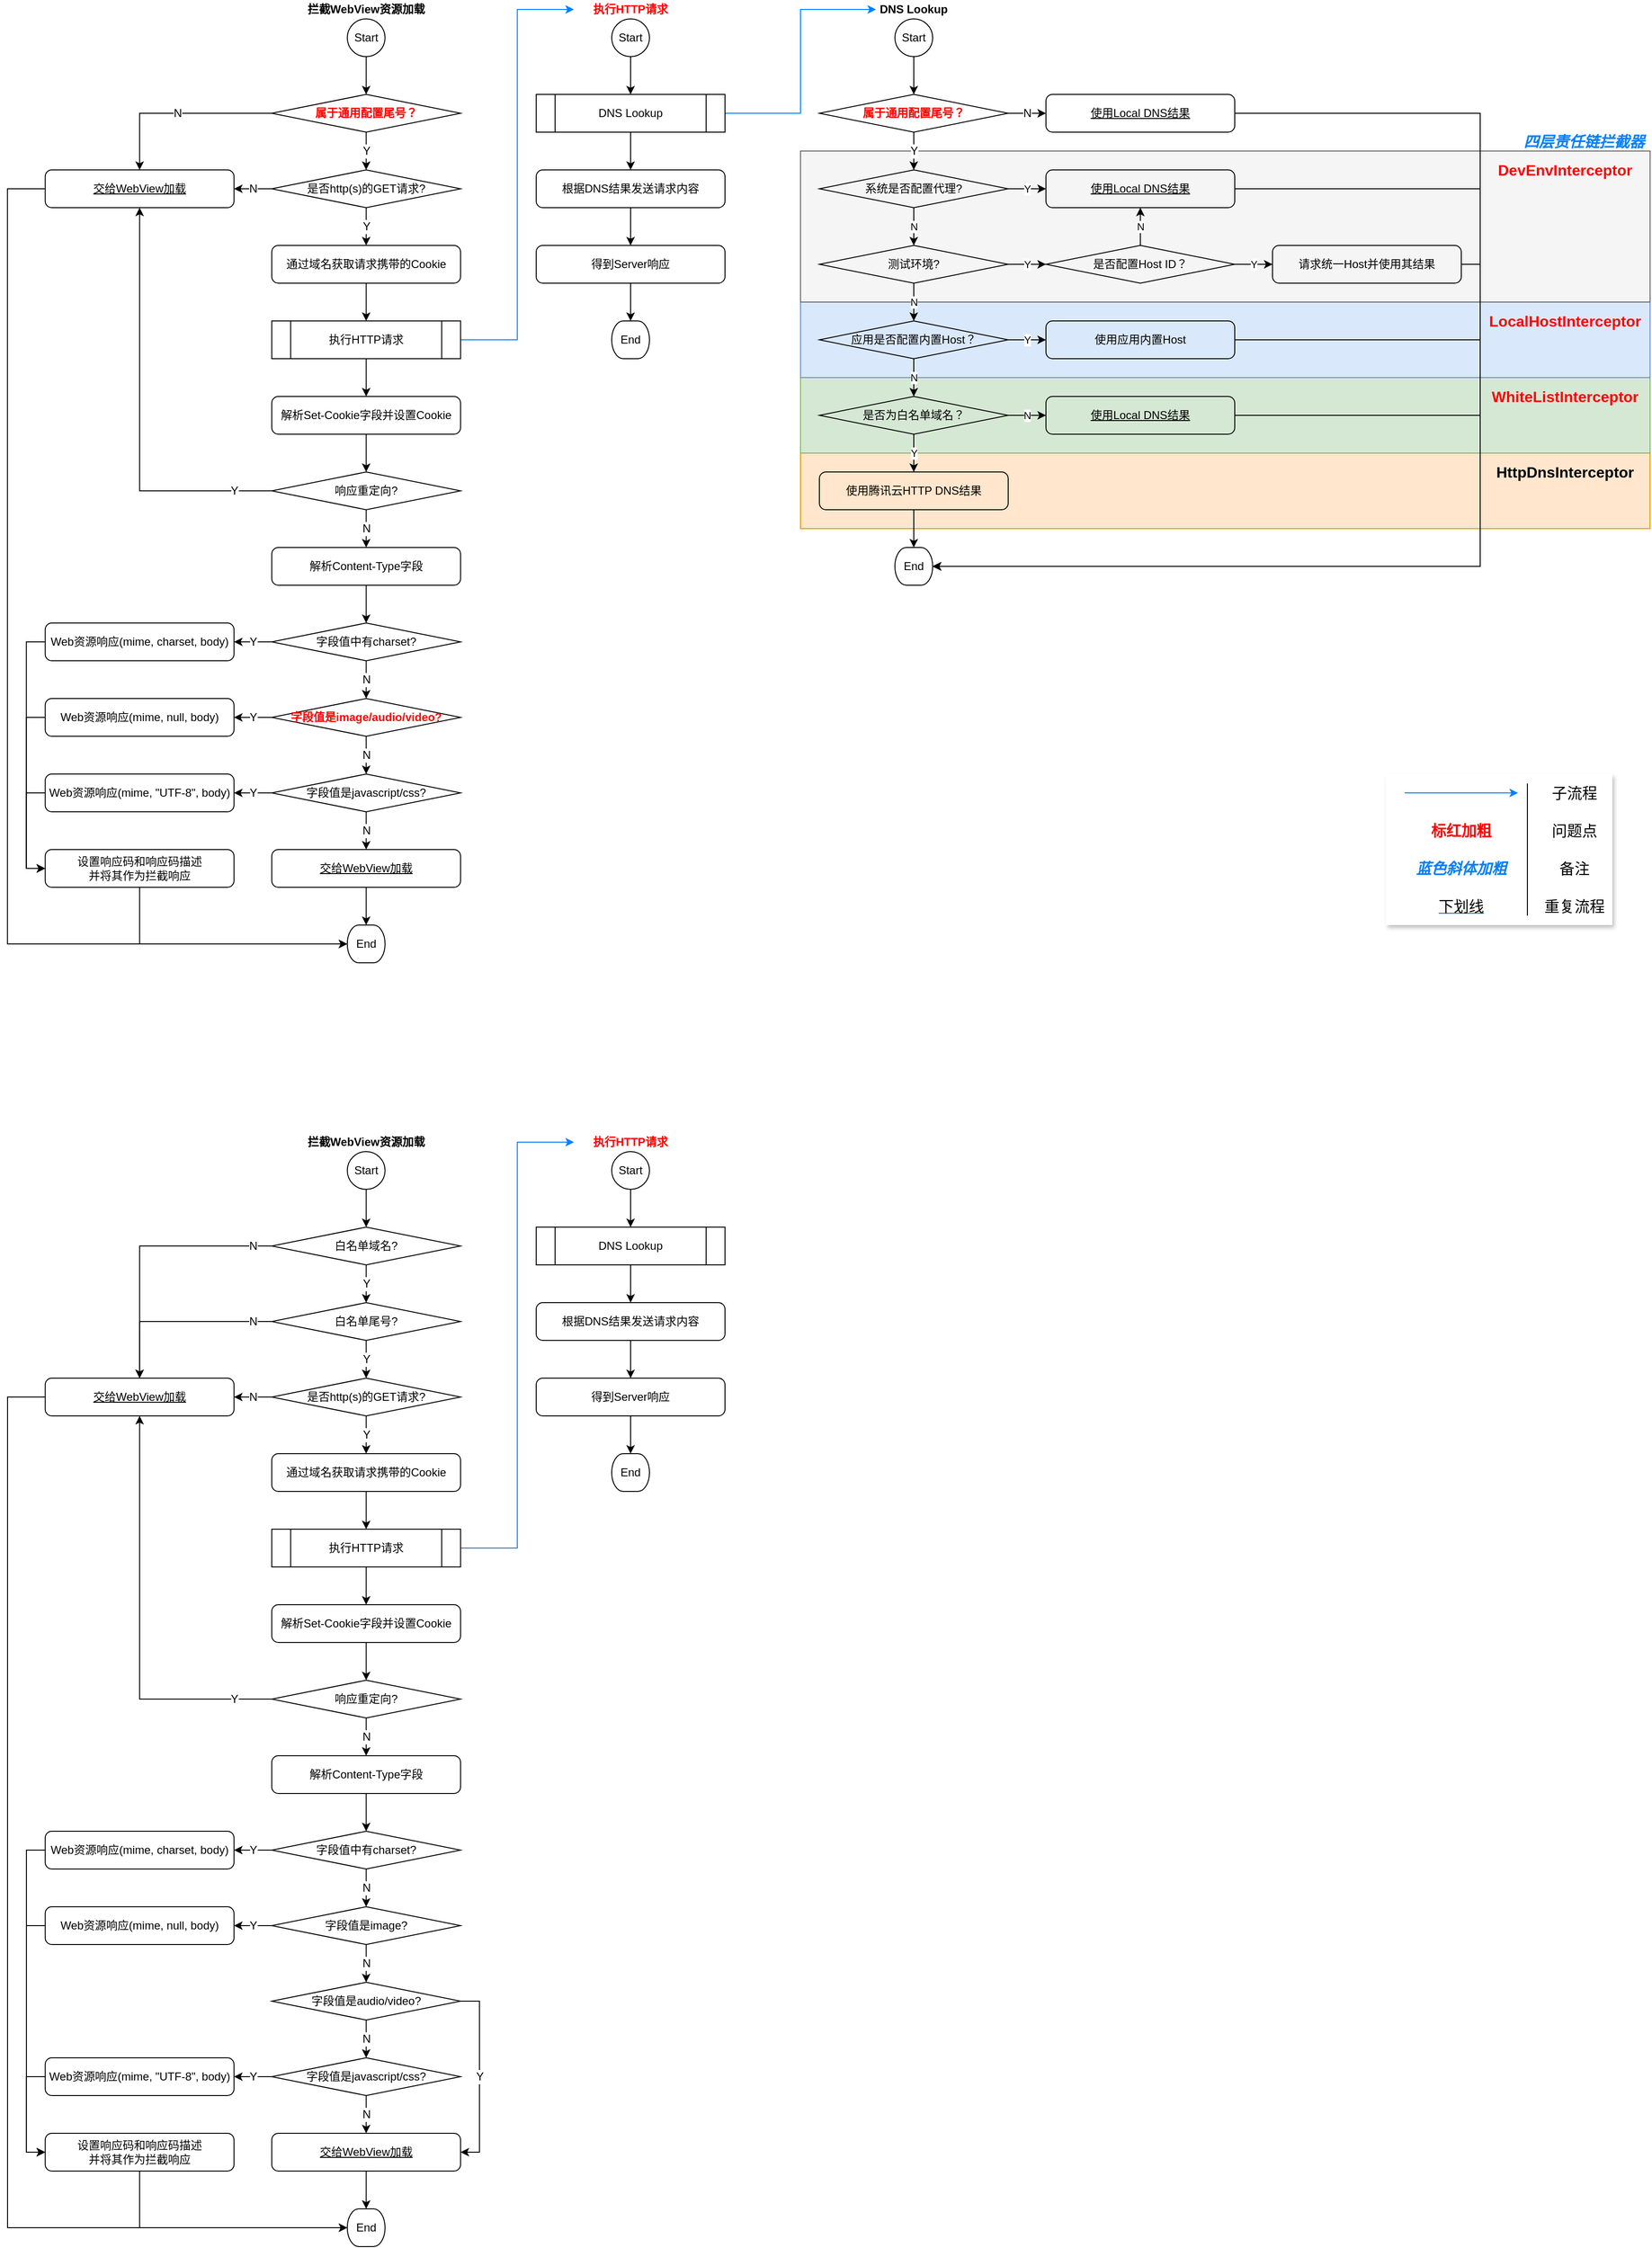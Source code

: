 <mxfile version="14.9.0" type="github">
  <diagram id="89KW_1dWedbiyGsjmDrg" name="Page-1">
    <mxGraphModel dx="1808" dy="526" grid="1" gridSize="10" guides="1" tooltips="1" connect="1" arrows="1" fold="1" page="1" pageScale="1" pageWidth="827" pageHeight="1169" math="0" shadow="0">
      <root>
        <mxCell id="0" />
        <mxCell id="1" parent="0" />
        <mxCell id="Pe1yKk_wz3yDoeoVBeo1-119" value="" style="rounded=0;whiteSpace=wrap;html=1;labelBackgroundColor=none;fontSize=16;fontColor=#000000;strokeWidth=1;strokeColor=none;shadow=1;" vertex="1" parent="1">
          <mxGeometry x="940" y="880" width="240" height="160" as="geometry" />
        </mxCell>
        <mxCell id="Pe1yKk_wz3yDoeoVBeo1-56" value="" style="rounded=0;whiteSpace=wrap;html=1;strokeWidth=1;fillColor=#ffe6cc;strokeColor=#d79b00;" vertex="1" parent="1">
          <mxGeometry x="320" y="540" width="900" height="80" as="geometry" />
        </mxCell>
        <mxCell id="Pe1yKk_wz3yDoeoVBeo1-54" value="" style="rounded=0;whiteSpace=wrap;html=1;strokeWidth=1;fillColor=#d5e8d4;strokeColor=#82b366;" vertex="1" parent="1">
          <mxGeometry x="320" y="460" width="900" height="80" as="geometry" />
        </mxCell>
        <mxCell id="Pe1yKk_wz3yDoeoVBeo1-52" value="" style="rounded=0;whiteSpace=wrap;html=1;strokeWidth=1;fillColor=#dae8fc;strokeColor=#6c8ebf;" vertex="1" parent="1">
          <mxGeometry x="320" y="380" width="900" height="80" as="geometry" />
        </mxCell>
        <mxCell id="Pe1yKk_wz3yDoeoVBeo1-50" value="" style="rounded=0;whiteSpace=wrap;html=1;strokeWidth=1;fillColor=#f5f5f5;strokeColor=#666666;fontColor=#333333;" vertex="1" parent="1">
          <mxGeometry x="320" y="220" width="900" height="160" as="geometry" />
        </mxCell>
        <mxCell id="Pe1yKk_wz3yDoeoVBeo1-3" style="edgeStyle=orthogonalEdgeStyle;rounded=0;orthogonalLoop=1;jettySize=auto;html=1;" edge="1" parent="1" source="Pe1yKk_wz3yDoeoVBeo1-7" target="Pe1yKk_wz3yDoeoVBeo1-4">
          <mxGeometry relative="1" as="geometry">
            <mxPoint x="140" y="120" as="sourcePoint" />
            <mxPoint x="140" y="160" as="targetPoint" />
          </mxGeometry>
        </mxCell>
        <mxCell id="Pe1yKk_wz3yDoeoVBeo1-12" style="edgeStyle=orthogonalEdgeStyle;rounded=0;orthogonalLoop=1;jettySize=auto;html=1;exitX=0.5;exitY=1;exitDx=0;exitDy=0;entryX=0.5;entryY=0;entryDx=0;entryDy=0;" edge="1" parent="1" source="Pe1yKk_wz3yDoeoVBeo1-4" target="Pe1yKk_wz3yDoeoVBeo1-6">
          <mxGeometry relative="1" as="geometry" />
        </mxCell>
        <mxCell id="Pe1yKk_wz3yDoeoVBeo1-106" style="rounded=0;orthogonalLoop=1;jettySize=auto;html=1;exitX=1;exitY=0.5;exitDx=0;exitDy=0;entryX=0;entryY=0.5;entryDx=0;entryDy=0;labelBackgroundColor=#ffffff;fontSize=16;fontColor=#007FFF;edgeStyle=orthogonalEdgeStyle;strokeColor=#007FFF;" edge="1" parent="1" source="Pe1yKk_wz3yDoeoVBeo1-4" target="Pe1yKk_wz3yDoeoVBeo1-17">
          <mxGeometry relative="1" as="geometry" />
        </mxCell>
        <mxCell id="Pe1yKk_wz3yDoeoVBeo1-4" value="DNS Lookup" style="shape=process;whiteSpace=wrap;html=1;backgroundOutline=1;strokeWidth=1;fillColor=none;" vertex="1" parent="1">
          <mxGeometry x="40" y="160" width="200" height="40" as="geometry" />
        </mxCell>
        <mxCell id="Pe1yKk_wz3yDoeoVBeo1-13" style="edgeStyle=orthogonalEdgeStyle;rounded=0;orthogonalLoop=1;jettySize=auto;html=1;exitX=0.5;exitY=1;exitDx=0;exitDy=0;entryX=0.5;entryY=0;entryDx=0;entryDy=0;" edge="1" parent="1" source="Pe1yKk_wz3yDoeoVBeo1-6" target="Pe1yKk_wz3yDoeoVBeo1-10">
          <mxGeometry relative="1" as="geometry" />
        </mxCell>
        <mxCell id="Pe1yKk_wz3yDoeoVBeo1-6" value="根据DNS结果发送请求内容" style="rounded=1;whiteSpace=wrap;html=1;absoluteArcSize=1;arcSize=14;strokeWidth=1;fillColor=none;" vertex="1" parent="1">
          <mxGeometry x="40" y="240" width="200" height="40" as="geometry" />
        </mxCell>
        <mxCell id="Pe1yKk_wz3yDoeoVBeo1-7" value="Start" style="strokeWidth=1;html=1;shape=mxgraph.flowchart.start_2;whiteSpace=wrap;fillColor=none;" vertex="1" parent="1">
          <mxGeometry x="120" y="80" width="40" height="40" as="geometry" />
        </mxCell>
        <mxCell id="Pe1yKk_wz3yDoeoVBeo1-9" value="执行HTTP请求" style="text;html=1;strokeColor=none;fillColor=none;align=center;verticalAlign=middle;whiteSpace=wrap;rounded=0;fontStyle=1;fontColor=#FF0000;" vertex="1" parent="1">
          <mxGeometry x="80" y="60" width="120" height="20" as="geometry" />
        </mxCell>
        <mxCell id="Pe1yKk_wz3yDoeoVBeo1-14" style="edgeStyle=orthogonalEdgeStyle;rounded=0;orthogonalLoop=1;jettySize=auto;html=1;exitX=0.5;exitY=1;exitDx=0;exitDy=0;entryX=0.5;entryY=0;entryDx=0;entryDy=0;entryPerimeter=0;" edge="1" parent="1" source="Pe1yKk_wz3yDoeoVBeo1-10" target="Pe1yKk_wz3yDoeoVBeo1-11">
          <mxGeometry relative="1" as="geometry" />
        </mxCell>
        <mxCell id="Pe1yKk_wz3yDoeoVBeo1-10" value="得到Server响应" style="rounded=1;whiteSpace=wrap;html=1;absoluteArcSize=1;arcSize=14;strokeWidth=1;fillColor=none;" vertex="1" parent="1">
          <mxGeometry x="40" y="320" width="200" height="40" as="geometry" />
        </mxCell>
        <mxCell id="Pe1yKk_wz3yDoeoVBeo1-11" value="End" style="strokeWidth=1;html=1;shape=mxgraph.flowchart.terminator;whiteSpace=wrap;fillColor=none;" vertex="1" parent="1">
          <mxGeometry x="120" y="400" width="40" height="40" as="geometry" />
        </mxCell>
        <mxCell id="Pe1yKk_wz3yDoeoVBeo1-19" style="edgeStyle=orthogonalEdgeStyle;rounded=0;orthogonalLoop=1;jettySize=auto;html=1;exitX=0.5;exitY=1;exitDx=0;exitDy=0;exitPerimeter=0;" edge="1" parent="1" source="Pe1yKk_wz3yDoeoVBeo1-16" target="Pe1yKk_wz3yDoeoVBeo1-60">
          <mxGeometry relative="1" as="geometry">
            <mxPoint x="440" y="240" as="targetPoint" />
          </mxGeometry>
        </mxCell>
        <mxCell id="Pe1yKk_wz3yDoeoVBeo1-16" value="Start" style="strokeWidth=1;html=1;shape=mxgraph.flowchart.start_2;whiteSpace=wrap;fillColor=none;" vertex="1" parent="1">
          <mxGeometry x="420" y="80" width="40" height="40" as="geometry" />
        </mxCell>
        <mxCell id="Pe1yKk_wz3yDoeoVBeo1-17" value="DNS Lookup" style="text;html=1;strokeColor=none;fillColor=none;align=center;verticalAlign=middle;whiteSpace=wrap;rounded=0;fontStyle=1" vertex="1" parent="1">
          <mxGeometry x="400" y="60" width="80" height="20" as="geometry" />
        </mxCell>
        <mxCell id="Pe1yKk_wz3yDoeoVBeo1-22" value="N" style="edgeStyle=orthogonalEdgeStyle;rounded=0;orthogonalLoop=1;jettySize=auto;html=1;exitX=0.5;exitY=1;exitDx=0;exitDy=0;exitPerimeter=0;" edge="1" parent="1" source="Pe1yKk_wz3yDoeoVBeo1-20" target="Pe1yKk_wz3yDoeoVBeo1-23">
          <mxGeometry relative="1" as="geometry">
            <mxPoint x="440" y="320" as="targetPoint" />
          </mxGeometry>
        </mxCell>
        <mxCell id="Pe1yKk_wz3yDoeoVBeo1-28" value="Y" style="edgeStyle=orthogonalEdgeStyle;rounded=0;orthogonalLoop=1;jettySize=auto;html=1;exitX=1;exitY=0.5;exitDx=0;exitDy=0;exitPerimeter=0;entryX=0;entryY=0.5;entryDx=0;entryDy=0;" edge="1" parent="1" source="Pe1yKk_wz3yDoeoVBeo1-20" target="Pe1yKk_wz3yDoeoVBeo1-27">
          <mxGeometry relative="1" as="geometry" />
        </mxCell>
        <mxCell id="Pe1yKk_wz3yDoeoVBeo1-20" value="系统是否配置代理?" style="strokeWidth=1;html=1;shape=mxgraph.flowchart.decision;whiteSpace=wrap;fillColor=none;" vertex="1" parent="1">
          <mxGeometry x="340" y="240" width="200" height="40" as="geometry" />
        </mxCell>
        <mxCell id="Pe1yKk_wz3yDoeoVBeo1-29" value="Y" style="edgeStyle=orthogonalEdgeStyle;rounded=0;orthogonalLoop=1;jettySize=auto;html=1;" edge="1" parent="1" source="Pe1yKk_wz3yDoeoVBeo1-23" target="Pe1yKk_wz3yDoeoVBeo1-26">
          <mxGeometry relative="1" as="geometry" />
        </mxCell>
        <mxCell id="Pe1yKk_wz3yDoeoVBeo1-34" value="N" style="edgeStyle=orthogonalEdgeStyle;rounded=0;orthogonalLoop=1;jettySize=auto;html=1;exitX=0.5;exitY=1;exitDx=0;exitDy=0;exitPerimeter=0;" edge="1" parent="1" source="Pe1yKk_wz3yDoeoVBeo1-23" target="Pe1yKk_wz3yDoeoVBeo1-35">
          <mxGeometry relative="1" as="geometry">
            <mxPoint x="440.0" y="400" as="targetPoint" />
          </mxGeometry>
        </mxCell>
        <mxCell id="Pe1yKk_wz3yDoeoVBeo1-23" value="测试环境?" style="strokeWidth=1;html=1;shape=mxgraph.flowchart.decision;whiteSpace=wrap;fillColor=none;" vertex="1" parent="1">
          <mxGeometry x="340" y="320" width="200" height="40" as="geometry" />
        </mxCell>
        <mxCell id="Pe1yKk_wz3yDoeoVBeo1-30" value="N" style="edgeStyle=orthogonalEdgeStyle;rounded=0;orthogonalLoop=1;jettySize=auto;html=1;exitX=0.5;exitY=0;exitDx=0;exitDy=0;exitPerimeter=0;" edge="1" parent="1" source="Pe1yKk_wz3yDoeoVBeo1-26" target="Pe1yKk_wz3yDoeoVBeo1-27">
          <mxGeometry relative="1" as="geometry" />
        </mxCell>
        <mxCell id="Pe1yKk_wz3yDoeoVBeo1-32" value="Y" style="edgeStyle=orthogonalEdgeStyle;rounded=0;orthogonalLoop=1;jettySize=auto;html=1;" edge="1" parent="1" source="Pe1yKk_wz3yDoeoVBeo1-26" target="Pe1yKk_wz3yDoeoVBeo1-31">
          <mxGeometry relative="1" as="geometry" />
        </mxCell>
        <mxCell id="Pe1yKk_wz3yDoeoVBeo1-26" value="是否配置Host ID？" style="strokeWidth=1;html=1;shape=mxgraph.flowchart.decision;whiteSpace=wrap;fillColor=none;" vertex="1" parent="1">
          <mxGeometry x="580" y="320" width="200" height="40" as="geometry" />
        </mxCell>
        <mxCell id="Pe1yKk_wz3yDoeoVBeo1-48" style="edgeStyle=orthogonalEdgeStyle;rounded=0;orthogonalLoop=1;jettySize=auto;html=1;exitX=1;exitY=0.5;exitDx=0;exitDy=0;entryX=1;entryY=0.5;entryDx=0;entryDy=0;entryPerimeter=0;" edge="1" parent="1" source="Pe1yKk_wz3yDoeoVBeo1-27" target="Pe1yKk_wz3yDoeoVBeo1-44">
          <mxGeometry relative="1" as="geometry">
            <Array as="points">
              <mxPoint x="1040" y="260" />
              <mxPoint x="1040" y="660" />
            </Array>
          </mxGeometry>
        </mxCell>
        <mxCell id="Pe1yKk_wz3yDoeoVBeo1-27" value="使用Local DNS结果" style="rounded=1;whiteSpace=wrap;html=1;absoluteArcSize=1;arcSize=14;strokeWidth=1;fillColor=none;fontStyle=4" vertex="1" parent="1">
          <mxGeometry x="580" y="240" width="200" height="40" as="geometry" />
        </mxCell>
        <mxCell id="Pe1yKk_wz3yDoeoVBeo1-49" style="edgeStyle=orthogonalEdgeStyle;rounded=0;orthogonalLoop=1;jettySize=auto;html=1;exitX=1;exitY=0.5;exitDx=0;exitDy=0;" edge="1" parent="1" source="Pe1yKk_wz3yDoeoVBeo1-31" target="Pe1yKk_wz3yDoeoVBeo1-44">
          <mxGeometry relative="1" as="geometry">
            <Array as="points">
              <mxPoint x="1040" y="340" />
              <mxPoint x="1040" y="660" />
            </Array>
          </mxGeometry>
        </mxCell>
        <mxCell id="Pe1yKk_wz3yDoeoVBeo1-31" value="请求统一Host并使用其结果" style="rounded=1;whiteSpace=wrap;html=1;absoluteArcSize=1;arcSize=14;strokeWidth=1;fillColor=none;" vertex="1" parent="1">
          <mxGeometry x="820" y="320" width="200" height="40" as="geometry" />
        </mxCell>
        <mxCell id="Pe1yKk_wz3yDoeoVBeo1-37" value="Y" style="edgeStyle=orthogonalEdgeStyle;rounded=0;orthogonalLoop=1;jettySize=auto;html=1;exitX=1;exitY=0.5;exitDx=0;exitDy=0;exitPerimeter=0;" edge="1" parent="1" source="Pe1yKk_wz3yDoeoVBeo1-35" target="Pe1yKk_wz3yDoeoVBeo1-36">
          <mxGeometry relative="1" as="geometry" />
        </mxCell>
        <mxCell id="Pe1yKk_wz3yDoeoVBeo1-39" value="N" style="edgeStyle=orthogonalEdgeStyle;rounded=0;orthogonalLoop=1;jettySize=auto;html=1;exitX=0.5;exitY=1;exitDx=0;exitDy=0;exitPerimeter=0;" edge="1" parent="1" source="Pe1yKk_wz3yDoeoVBeo1-35" target="Pe1yKk_wz3yDoeoVBeo1-38">
          <mxGeometry relative="1" as="geometry" />
        </mxCell>
        <mxCell id="Pe1yKk_wz3yDoeoVBeo1-35" value="应用是否配置内置Host？" style="strokeWidth=1;html=1;shape=mxgraph.flowchart.decision;whiteSpace=wrap;fillColor=none;" vertex="1" parent="1">
          <mxGeometry x="340" y="400" width="200" height="40" as="geometry" />
        </mxCell>
        <mxCell id="Pe1yKk_wz3yDoeoVBeo1-47" style="edgeStyle=orthogonalEdgeStyle;rounded=0;orthogonalLoop=1;jettySize=auto;html=1;exitX=1;exitY=0.5;exitDx=0;exitDy=0;entryX=1;entryY=0.5;entryDx=0;entryDy=0;entryPerimeter=0;" edge="1" parent="1" source="Pe1yKk_wz3yDoeoVBeo1-36" target="Pe1yKk_wz3yDoeoVBeo1-44">
          <mxGeometry relative="1" as="geometry">
            <Array as="points">
              <mxPoint x="1040" y="420" />
              <mxPoint x="1040" y="660" />
            </Array>
          </mxGeometry>
        </mxCell>
        <mxCell id="Pe1yKk_wz3yDoeoVBeo1-36" value="使用应用内置Host" style="rounded=1;whiteSpace=wrap;html=1;absoluteArcSize=1;arcSize=14;strokeWidth=1;fillColor=none;" vertex="1" parent="1">
          <mxGeometry x="580" y="400" width="200" height="40" as="geometry" />
        </mxCell>
        <mxCell id="Pe1yKk_wz3yDoeoVBeo1-41" value="N" style="edgeStyle=orthogonalEdgeStyle;rounded=0;orthogonalLoop=1;jettySize=auto;html=1;exitX=1;exitY=0.5;exitDx=0;exitDy=0;exitPerimeter=0;" edge="1" parent="1" source="Pe1yKk_wz3yDoeoVBeo1-38" target="Pe1yKk_wz3yDoeoVBeo1-40">
          <mxGeometry relative="1" as="geometry" />
        </mxCell>
        <mxCell id="Pe1yKk_wz3yDoeoVBeo1-43" value="Y" style="edgeStyle=orthogonalEdgeStyle;rounded=0;orthogonalLoop=1;jettySize=auto;html=1;exitX=0.5;exitY=1;exitDx=0;exitDy=0;exitPerimeter=0;entryX=0.5;entryY=0;entryDx=0;entryDy=0;" edge="1" parent="1" source="Pe1yKk_wz3yDoeoVBeo1-38" target="Pe1yKk_wz3yDoeoVBeo1-42">
          <mxGeometry relative="1" as="geometry" />
        </mxCell>
        <mxCell id="Pe1yKk_wz3yDoeoVBeo1-38" value="是否为白名单域名？" style="strokeWidth=1;html=1;shape=mxgraph.flowchart.decision;whiteSpace=wrap;fillColor=none;" vertex="1" parent="1">
          <mxGeometry x="340" y="480" width="200" height="40" as="geometry" />
        </mxCell>
        <mxCell id="Pe1yKk_wz3yDoeoVBeo1-46" style="edgeStyle=orthogonalEdgeStyle;rounded=0;orthogonalLoop=1;jettySize=auto;html=1;exitX=1;exitY=0.5;exitDx=0;exitDy=0;entryX=1;entryY=0.5;entryDx=0;entryDy=0;entryPerimeter=0;" edge="1" parent="1" source="Pe1yKk_wz3yDoeoVBeo1-40" target="Pe1yKk_wz3yDoeoVBeo1-44">
          <mxGeometry relative="1" as="geometry">
            <Array as="points">
              <mxPoint x="1040" y="500" />
              <mxPoint x="1040" y="660" />
            </Array>
          </mxGeometry>
        </mxCell>
        <mxCell id="Pe1yKk_wz3yDoeoVBeo1-40" value="使用Local DNS结果" style="rounded=1;whiteSpace=wrap;html=1;absoluteArcSize=1;arcSize=14;strokeWidth=1;fillColor=none;fontStyle=4" vertex="1" parent="1">
          <mxGeometry x="580" y="480" width="200" height="40" as="geometry" />
        </mxCell>
        <mxCell id="Pe1yKk_wz3yDoeoVBeo1-45" style="edgeStyle=orthogonalEdgeStyle;rounded=0;orthogonalLoop=1;jettySize=auto;html=1;exitX=0.5;exitY=1;exitDx=0;exitDy=0;entryX=0.5;entryY=0;entryDx=0;entryDy=0;entryPerimeter=0;" edge="1" parent="1" source="Pe1yKk_wz3yDoeoVBeo1-42" target="Pe1yKk_wz3yDoeoVBeo1-44">
          <mxGeometry relative="1" as="geometry" />
        </mxCell>
        <mxCell id="Pe1yKk_wz3yDoeoVBeo1-42" value="使用腾讯云HTTP DNS结果" style="rounded=1;whiteSpace=wrap;html=1;absoluteArcSize=1;arcSize=14;strokeWidth=1;fillColor=none;" vertex="1" parent="1">
          <mxGeometry x="340" y="560" width="200" height="40" as="geometry" />
        </mxCell>
        <mxCell id="Pe1yKk_wz3yDoeoVBeo1-44" value="End" style="strokeWidth=1;html=1;shape=mxgraph.flowchart.terminator;whiteSpace=wrap;fillColor=none;" vertex="1" parent="1">
          <mxGeometry x="420" y="640" width="40" height="40" as="geometry" />
        </mxCell>
        <mxCell id="Pe1yKk_wz3yDoeoVBeo1-51" value="DevEnvInterceptor" style="text;html=1;strokeColor=none;fillColor=none;align=center;verticalAlign=middle;whiteSpace=wrap;rounded=0;fontSize=16;fontStyle=1;fontColor=#FF0000;" vertex="1" parent="1">
          <mxGeometry x="1040" y="220" width="180" height="40" as="geometry" />
        </mxCell>
        <mxCell id="Pe1yKk_wz3yDoeoVBeo1-53" value="LocalHostInterceptor" style="text;html=1;strokeColor=none;fillColor=none;align=center;verticalAlign=middle;whiteSpace=wrap;rounded=0;fontSize=16;fontStyle=1;fontColor=#FF0000;" vertex="1" parent="1">
          <mxGeometry x="1040" y="380" width="180" height="40" as="geometry" />
        </mxCell>
        <mxCell id="Pe1yKk_wz3yDoeoVBeo1-55" value="WhiteListInterceptor" style="text;html=1;strokeColor=none;fillColor=none;align=center;verticalAlign=middle;whiteSpace=wrap;rounded=0;fontSize=16;fontStyle=1;fontColor=#FF0000;" vertex="1" parent="1">
          <mxGeometry x="1040" y="460" width="180" height="40" as="geometry" />
        </mxCell>
        <mxCell id="Pe1yKk_wz3yDoeoVBeo1-57" value="HttpDnsInterceptor" style="text;html=1;strokeColor=none;fillColor=none;align=center;verticalAlign=middle;whiteSpace=wrap;rounded=0;fontSize=16;fontStyle=1" vertex="1" parent="1">
          <mxGeometry x="1040" y="540" width="180" height="40" as="geometry" />
        </mxCell>
        <mxCell id="Pe1yKk_wz3yDoeoVBeo1-66" style="edgeStyle=orthogonalEdgeStyle;rounded=0;orthogonalLoop=1;jettySize=auto;html=1;exitX=0.5;exitY=1;exitDx=0;exitDy=0;exitPerimeter=0;entryX=0.5;entryY=0;entryDx=0;entryDy=0;entryPerimeter=0;labelBackgroundColor=#ffffff;fontSize=12;" edge="1" parent="1" source="Pe1yKk_wz3yDoeoVBeo1-58" target="Pe1yKk_wz3yDoeoVBeo1-65">
          <mxGeometry relative="1" as="geometry" />
        </mxCell>
        <mxCell id="Pe1yKk_wz3yDoeoVBeo1-58" value="Start" style="strokeWidth=1;html=1;shape=mxgraph.flowchart.start_2;whiteSpace=wrap;fillColor=none;" vertex="1" parent="1">
          <mxGeometry x="-160.11" y="80" width="40" height="40" as="geometry" />
        </mxCell>
        <mxCell id="Pe1yKk_wz3yDoeoVBeo1-59" value="拦截WebView资源加载" style="text;html=1;strokeColor=none;fillColor=none;align=center;verticalAlign=middle;whiteSpace=wrap;rounded=0;fontStyle=1" vertex="1" parent="1">
          <mxGeometry x="-240.11" y="60" width="200" height="20" as="geometry" />
        </mxCell>
        <mxCell id="Pe1yKk_wz3yDoeoVBeo1-61" value="Y" style="edgeStyle=orthogonalEdgeStyle;rounded=0;orthogonalLoop=1;jettySize=auto;html=1;exitX=0.5;exitY=1;exitDx=0;exitDy=0;exitPerimeter=0;entryX=0.5;entryY=0;entryDx=0;entryDy=0;entryPerimeter=0;labelBackgroundColor=#ffffff;fontSize=12;" edge="1" parent="1" source="Pe1yKk_wz3yDoeoVBeo1-60" target="Pe1yKk_wz3yDoeoVBeo1-20">
          <mxGeometry relative="1" as="geometry" />
        </mxCell>
        <mxCell id="Pe1yKk_wz3yDoeoVBeo1-62" value="N" style="edgeStyle=orthogonalEdgeStyle;rounded=0;orthogonalLoop=1;jettySize=auto;html=1;exitX=1;exitY=0.5;exitDx=0;exitDy=0;exitPerimeter=0;labelBackgroundColor=#ffffff;fontSize=12;" edge="1" parent="1" source="Pe1yKk_wz3yDoeoVBeo1-60" target="Pe1yKk_wz3yDoeoVBeo1-63">
          <mxGeometry relative="1" as="geometry" />
        </mxCell>
        <mxCell id="Pe1yKk_wz3yDoeoVBeo1-60" value="&lt;span style=&quot;color: rgb(255 , 0 , 0) ; font-weight: 700&quot;&gt;属于通用配置尾号？&lt;/span&gt;" style="strokeWidth=1;html=1;shape=mxgraph.flowchart.decision;whiteSpace=wrap;fillColor=none;" vertex="1" parent="1">
          <mxGeometry x="340" y="160" width="200" height="40" as="geometry" />
        </mxCell>
        <mxCell id="Pe1yKk_wz3yDoeoVBeo1-64" style="edgeStyle=orthogonalEdgeStyle;rounded=0;orthogonalLoop=1;jettySize=auto;html=1;exitX=1;exitY=0.5;exitDx=0;exitDy=0;labelBackgroundColor=#ffffff;fontSize=12;" edge="1" parent="1" source="Pe1yKk_wz3yDoeoVBeo1-63" target="Pe1yKk_wz3yDoeoVBeo1-44">
          <mxGeometry relative="1" as="geometry">
            <Array as="points">
              <mxPoint x="1040" y="180" />
              <mxPoint x="1040" y="660" />
            </Array>
          </mxGeometry>
        </mxCell>
        <mxCell id="Pe1yKk_wz3yDoeoVBeo1-63" value="使用Local DNS结果" style="rounded=1;whiteSpace=wrap;html=1;absoluteArcSize=1;arcSize=14;strokeWidth=1;fillColor=none;fontStyle=4" vertex="1" parent="1">
          <mxGeometry x="580" y="160" width="200" height="40" as="geometry" />
        </mxCell>
        <mxCell id="Pe1yKk_wz3yDoeoVBeo1-68" value="N" style="edgeStyle=orthogonalEdgeStyle;rounded=0;orthogonalLoop=1;jettySize=auto;html=1;exitX=0;exitY=0.5;exitDx=0;exitDy=0;exitPerimeter=0;labelBackgroundColor=#ffffff;fontSize=12;" edge="1" parent="1" source="Pe1yKk_wz3yDoeoVBeo1-65" target="Pe1yKk_wz3yDoeoVBeo1-67">
          <mxGeometry relative="1" as="geometry" />
        </mxCell>
        <mxCell id="Pe1yKk_wz3yDoeoVBeo1-70" value="Y" style="edgeStyle=orthogonalEdgeStyle;rounded=0;orthogonalLoop=1;jettySize=auto;html=1;exitX=0.5;exitY=1;exitDx=0;exitDy=0;exitPerimeter=0;entryX=0.5;entryY=0;entryDx=0;entryDy=0;entryPerimeter=0;labelBackgroundColor=#ffffff;fontSize=12;" edge="1" parent="1" source="Pe1yKk_wz3yDoeoVBeo1-65" target="Pe1yKk_wz3yDoeoVBeo1-69">
          <mxGeometry relative="1" as="geometry" />
        </mxCell>
        <mxCell id="Pe1yKk_wz3yDoeoVBeo1-65" value="属于通用配置尾号？" style="strokeWidth=1;html=1;shape=mxgraph.flowchart.decision;whiteSpace=wrap;fillColor=none;fontStyle=1;fontColor=#FF0000;" vertex="1" parent="1">
          <mxGeometry x="-240.11" y="160" width="200" height="40" as="geometry" />
        </mxCell>
        <mxCell id="Pe1yKk_wz3yDoeoVBeo1-104" style="edgeStyle=orthogonalEdgeStyle;rounded=0;orthogonalLoop=1;jettySize=auto;html=1;exitX=0;exitY=0.5;exitDx=0;exitDy=0;labelBackgroundColor=#ffffff;fontSize=12;" edge="1" parent="1" source="Pe1yKk_wz3yDoeoVBeo1-67" target="Pe1yKk_wz3yDoeoVBeo1-101">
          <mxGeometry relative="1" as="geometry">
            <Array as="points">
              <mxPoint x="-520.11" y="260" />
              <mxPoint x="-520.11" y="1060" />
            </Array>
          </mxGeometry>
        </mxCell>
        <mxCell id="Pe1yKk_wz3yDoeoVBeo1-67" value="交给WebView加载" style="rounded=1;whiteSpace=wrap;html=1;absoluteArcSize=1;arcSize=14;strokeWidth=1;fillColor=none;fontStyle=4" vertex="1" parent="1">
          <mxGeometry x="-480.11" y="240" width="200" height="40" as="geometry" />
        </mxCell>
        <mxCell id="Pe1yKk_wz3yDoeoVBeo1-71" value="N" style="edgeStyle=orthogonalEdgeStyle;rounded=0;orthogonalLoop=1;jettySize=auto;html=1;labelBackgroundColor=#ffffff;fontSize=12;" edge="1" parent="1" source="Pe1yKk_wz3yDoeoVBeo1-69" target="Pe1yKk_wz3yDoeoVBeo1-67">
          <mxGeometry relative="1" as="geometry" />
        </mxCell>
        <mxCell id="Pe1yKk_wz3yDoeoVBeo1-73" value="Y" style="edgeStyle=orthogonalEdgeStyle;rounded=0;orthogonalLoop=1;jettySize=auto;html=1;exitX=0.5;exitY=1;exitDx=0;exitDy=0;exitPerimeter=0;labelBackgroundColor=#ffffff;fontSize=12;" edge="1" parent="1" source="Pe1yKk_wz3yDoeoVBeo1-69" target="Pe1yKk_wz3yDoeoVBeo1-72">
          <mxGeometry relative="1" as="geometry" />
        </mxCell>
        <mxCell id="Pe1yKk_wz3yDoeoVBeo1-69" value="是否http(s)的GET请求?" style="strokeWidth=1;html=1;shape=mxgraph.flowchart.decision;whiteSpace=wrap;fillColor=none;" vertex="1" parent="1">
          <mxGeometry x="-240.11" y="240" width="200" height="40" as="geometry" />
        </mxCell>
        <mxCell id="Pe1yKk_wz3yDoeoVBeo1-75" style="edgeStyle=orthogonalEdgeStyle;rounded=0;orthogonalLoop=1;jettySize=auto;html=1;exitX=0.5;exitY=1;exitDx=0;exitDy=0;entryX=0.5;entryY=0;entryDx=0;entryDy=0;labelBackgroundColor=#ffffff;fontSize=12;" edge="1" parent="1" source="Pe1yKk_wz3yDoeoVBeo1-72" target="Pe1yKk_wz3yDoeoVBeo1-74">
          <mxGeometry relative="1" as="geometry" />
        </mxCell>
        <mxCell id="Pe1yKk_wz3yDoeoVBeo1-72" value="通过域名获取请求携带的Cookie" style="rounded=1;whiteSpace=wrap;html=1;absoluteArcSize=1;arcSize=14;strokeWidth=1;fillColor=none;" vertex="1" parent="1">
          <mxGeometry x="-240.11" y="320" width="200" height="40" as="geometry" />
        </mxCell>
        <mxCell id="Pe1yKk_wz3yDoeoVBeo1-77" style="edgeStyle=orthogonalEdgeStyle;rounded=0;orthogonalLoop=1;jettySize=auto;html=1;exitX=0.5;exitY=1;exitDx=0;exitDy=0;entryX=0.5;entryY=0;entryDx=0;entryDy=0;labelBackgroundColor=#ffffff;fontSize=12;" edge="1" parent="1" source="Pe1yKk_wz3yDoeoVBeo1-74" target="Pe1yKk_wz3yDoeoVBeo1-76">
          <mxGeometry relative="1" as="geometry" />
        </mxCell>
        <mxCell id="Pe1yKk_wz3yDoeoVBeo1-107" style="edgeStyle=orthogonalEdgeStyle;rounded=0;orthogonalLoop=1;jettySize=auto;html=1;exitX=1;exitY=0.5;exitDx=0;exitDy=0;entryX=0;entryY=0.5;entryDx=0;entryDy=0;labelBackgroundColor=#ffffff;fontSize=16;fontColor=#007FFF;strokeColor=#007FFF;" edge="1" parent="1" source="Pe1yKk_wz3yDoeoVBeo1-74" target="Pe1yKk_wz3yDoeoVBeo1-9">
          <mxGeometry relative="1" as="geometry" />
        </mxCell>
        <mxCell id="Pe1yKk_wz3yDoeoVBeo1-74" value="执行HTTP请求" style="shape=process;whiteSpace=wrap;html=1;backgroundOutline=1;fontSize=12;strokeWidth=1;fillColor=none;" vertex="1" parent="1">
          <mxGeometry x="-240.11" y="400" width="200" height="40" as="geometry" />
        </mxCell>
        <mxCell id="Pe1yKk_wz3yDoeoVBeo1-79" style="edgeStyle=orthogonalEdgeStyle;rounded=0;orthogonalLoop=1;jettySize=auto;html=1;exitX=0.5;exitY=1;exitDx=0;exitDy=0;entryX=0.5;entryY=0;entryDx=0;entryDy=0;entryPerimeter=0;labelBackgroundColor=#ffffff;fontSize=12;" edge="1" parent="1" source="Pe1yKk_wz3yDoeoVBeo1-76" target="Pe1yKk_wz3yDoeoVBeo1-78">
          <mxGeometry relative="1" as="geometry" />
        </mxCell>
        <mxCell id="Pe1yKk_wz3yDoeoVBeo1-76" value="解析Set-Cookie字段并设置Cookie" style="rounded=1;whiteSpace=wrap;html=1;absoluteArcSize=1;arcSize=14;strokeWidth=1;fillColor=none;" vertex="1" parent="1">
          <mxGeometry x="-240.11" y="480" width="200" height="40" as="geometry" />
        </mxCell>
        <mxCell id="Pe1yKk_wz3yDoeoVBeo1-80" value="Y" style="edgeStyle=orthogonalEdgeStyle;rounded=0;orthogonalLoop=1;jettySize=auto;html=1;exitX=0;exitY=0.5;exitDx=0;exitDy=0;exitPerimeter=0;labelBackgroundColor=#ffffff;fontSize=12;" edge="1" parent="1" source="Pe1yKk_wz3yDoeoVBeo1-78" target="Pe1yKk_wz3yDoeoVBeo1-67">
          <mxGeometry x="-0.818" relative="1" as="geometry">
            <mxPoint as="offset" />
          </mxGeometry>
        </mxCell>
        <mxCell id="Pe1yKk_wz3yDoeoVBeo1-82" value="N" style="edgeStyle=orthogonalEdgeStyle;rounded=0;orthogonalLoop=1;jettySize=auto;html=1;exitX=0.5;exitY=1;exitDx=0;exitDy=0;exitPerimeter=0;labelBackgroundColor=#ffffff;fontSize=12;" edge="1" parent="1" source="Pe1yKk_wz3yDoeoVBeo1-78" target="Pe1yKk_wz3yDoeoVBeo1-86">
          <mxGeometry relative="1" as="geometry" />
        </mxCell>
        <mxCell id="Pe1yKk_wz3yDoeoVBeo1-78" value="响应重定向?" style="strokeWidth=1;html=1;shape=mxgraph.flowchart.decision;whiteSpace=wrap;fillColor=none;" vertex="1" parent="1">
          <mxGeometry x="-240.11" y="560" width="200" height="40" as="geometry" />
        </mxCell>
        <mxCell id="Pe1yKk_wz3yDoeoVBeo1-84" value="Y" style="edgeStyle=orthogonalEdgeStyle;rounded=0;orthogonalLoop=1;jettySize=auto;html=1;exitX=0;exitY=0.5;exitDx=0;exitDy=0;exitPerimeter=0;labelBackgroundColor=#ffffff;fontSize=12;" edge="1" parent="1" source="Pe1yKk_wz3yDoeoVBeo1-81" target="Pe1yKk_wz3yDoeoVBeo1-83">
          <mxGeometry relative="1" as="geometry" />
        </mxCell>
        <mxCell id="Pe1yKk_wz3yDoeoVBeo1-88" value="N" style="edgeStyle=orthogonalEdgeStyle;rounded=0;orthogonalLoop=1;jettySize=auto;html=1;exitX=0.5;exitY=1;exitDx=0;exitDy=0;exitPerimeter=0;entryX=0.5;entryY=0;entryDx=0;entryDy=0;entryPerimeter=0;labelBackgroundColor=#ffffff;fontSize=12;" edge="1" parent="1" source="Pe1yKk_wz3yDoeoVBeo1-81" target="Pe1yKk_wz3yDoeoVBeo1-85">
          <mxGeometry relative="1" as="geometry" />
        </mxCell>
        <mxCell id="Pe1yKk_wz3yDoeoVBeo1-81" value="字段值中有charset?" style="strokeWidth=1;html=1;shape=mxgraph.flowchart.decision;whiteSpace=wrap;fillColor=none;" vertex="1" parent="1">
          <mxGeometry x="-240.11" y="720" width="200" height="40" as="geometry" />
        </mxCell>
        <mxCell id="Pe1yKk_wz3yDoeoVBeo1-98" style="edgeStyle=orthogonalEdgeStyle;rounded=0;orthogonalLoop=1;jettySize=auto;html=1;labelBackgroundColor=#ffffff;fontSize=12;" edge="1" parent="1" source="Pe1yKk_wz3yDoeoVBeo1-83" target="Pe1yKk_wz3yDoeoVBeo1-97">
          <mxGeometry relative="1" as="geometry">
            <Array as="points">
              <mxPoint x="-500.11" y="740" />
              <mxPoint x="-500.11" y="980" />
            </Array>
          </mxGeometry>
        </mxCell>
        <mxCell id="Pe1yKk_wz3yDoeoVBeo1-83" value="Web资源响应(mime, charset, body)" style="rounded=1;whiteSpace=wrap;html=1;absoluteArcSize=1;arcSize=14;strokeWidth=1;fillColor=none;" vertex="1" parent="1">
          <mxGeometry x="-480.11" y="720" width="200" height="40" as="geometry" />
        </mxCell>
        <mxCell id="Pe1yKk_wz3yDoeoVBeo1-90" value="Y" style="edgeStyle=orthogonalEdgeStyle;rounded=0;orthogonalLoop=1;jettySize=auto;html=1;exitX=0;exitY=0.5;exitDx=0;exitDy=0;exitPerimeter=0;labelBackgroundColor=#ffffff;fontSize=12;" edge="1" parent="1" source="Pe1yKk_wz3yDoeoVBeo1-85" target="Pe1yKk_wz3yDoeoVBeo1-89">
          <mxGeometry relative="1" as="geometry" />
        </mxCell>
        <mxCell id="Pe1yKk_wz3yDoeoVBeo1-92" value="N" style="edgeStyle=orthogonalEdgeStyle;rounded=0;orthogonalLoop=1;jettySize=auto;html=1;exitX=0.5;exitY=1;exitDx=0;exitDy=0;exitPerimeter=0;entryX=0.5;entryY=0;entryDx=0;entryDy=0;entryPerimeter=0;labelBackgroundColor=#ffffff;fontSize=12;" edge="1" parent="1" source="Pe1yKk_wz3yDoeoVBeo1-85" target="Pe1yKk_wz3yDoeoVBeo1-91">
          <mxGeometry relative="1" as="geometry" />
        </mxCell>
        <mxCell id="Pe1yKk_wz3yDoeoVBeo1-85" value="&lt;b&gt;&lt;font color=&quot;#ff0000&quot;&gt;字段值是image/audio/video?&lt;/font&gt;&lt;/b&gt;" style="strokeWidth=1;html=1;shape=mxgraph.flowchart.decision;whiteSpace=wrap;fillColor=none;" vertex="1" parent="1">
          <mxGeometry x="-240.11" y="800" width="200" height="40" as="geometry" />
        </mxCell>
        <mxCell id="Pe1yKk_wz3yDoeoVBeo1-87" style="edgeStyle=orthogonalEdgeStyle;rounded=0;orthogonalLoop=1;jettySize=auto;html=1;exitX=0.5;exitY=1;exitDx=0;exitDy=0;labelBackgroundColor=#ffffff;fontSize=12;" edge="1" parent="1" source="Pe1yKk_wz3yDoeoVBeo1-86" target="Pe1yKk_wz3yDoeoVBeo1-81">
          <mxGeometry relative="1" as="geometry" />
        </mxCell>
        <mxCell id="Pe1yKk_wz3yDoeoVBeo1-86" value="解析Content-Type字段" style="rounded=1;whiteSpace=wrap;html=1;absoluteArcSize=1;arcSize=14;strokeWidth=1;fillColor=none;" vertex="1" parent="1">
          <mxGeometry x="-240.11" y="640" width="200" height="40" as="geometry" />
        </mxCell>
        <mxCell id="Pe1yKk_wz3yDoeoVBeo1-99" style="edgeStyle=orthogonalEdgeStyle;rounded=0;orthogonalLoop=1;jettySize=auto;html=1;labelBackgroundColor=#ffffff;fontSize=12;" edge="1" parent="1" source="Pe1yKk_wz3yDoeoVBeo1-89" target="Pe1yKk_wz3yDoeoVBeo1-97">
          <mxGeometry relative="1" as="geometry">
            <Array as="points">
              <mxPoint x="-500.11" y="820" />
              <mxPoint x="-500.11" y="980" />
            </Array>
          </mxGeometry>
        </mxCell>
        <mxCell id="Pe1yKk_wz3yDoeoVBeo1-89" value="Web资源响应(mime, null, body)" style="rounded=1;whiteSpace=wrap;html=1;absoluteArcSize=1;arcSize=14;strokeWidth=1;fillColor=none;" vertex="1" parent="1">
          <mxGeometry x="-480.11" y="800" width="200" height="40" as="geometry" />
        </mxCell>
        <mxCell id="Pe1yKk_wz3yDoeoVBeo1-94" value="Y" style="edgeStyle=orthogonalEdgeStyle;rounded=0;orthogonalLoop=1;jettySize=auto;html=1;exitX=0;exitY=0.5;exitDx=0;exitDy=0;exitPerimeter=0;labelBackgroundColor=#ffffff;fontSize=12;" edge="1" parent="1" source="Pe1yKk_wz3yDoeoVBeo1-91" target="Pe1yKk_wz3yDoeoVBeo1-93">
          <mxGeometry relative="1" as="geometry" />
        </mxCell>
        <mxCell id="Pe1yKk_wz3yDoeoVBeo1-96" value="N" style="edgeStyle=orthogonalEdgeStyle;rounded=0;orthogonalLoop=1;jettySize=auto;html=1;exitX=0.5;exitY=1;exitDx=0;exitDy=0;exitPerimeter=0;entryX=0.5;entryY=0;entryDx=0;entryDy=0;labelBackgroundColor=#ffffff;fontSize=12;" edge="1" parent="1" source="Pe1yKk_wz3yDoeoVBeo1-91" target="Pe1yKk_wz3yDoeoVBeo1-95">
          <mxGeometry relative="1" as="geometry" />
        </mxCell>
        <mxCell id="Pe1yKk_wz3yDoeoVBeo1-91" value="字段值是javascript/css?" style="strokeWidth=1;html=1;shape=mxgraph.flowchart.decision;whiteSpace=wrap;fillColor=none;" vertex="1" parent="1">
          <mxGeometry x="-240.11" y="880" width="200" height="40" as="geometry" />
        </mxCell>
        <mxCell id="Pe1yKk_wz3yDoeoVBeo1-100" style="edgeStyle=orthogonalEdgeStyle;rounded=0;orthogonalLoop=1;jettySize=auto;html=1;labelBackgroundColor=#ffffff;fontSize=12;" edge="1" parent="1" source="Pe1yKk_wz3yDoeoVBeo1-93" target="Pe1yKk_wz3yDoeoVBeo1-97">
          <mxGeometry relative="1" as="geometry">
            <Array as="points">
              <mxPoint x="-500.11" y="900" />
              <mxPoint x="-500.11" y="980" />
            </Array>
          </mxGeometry>
        </mxCell>
        <mxCell id="Pe1yKk_wz3yDoeoVBeo1-93" value="Web资源响应(mime, &quot;UTF-8&quot;, body)" style="rounded=1;whiteSpace=wrap;html=1;absoluteArcSize=1;arcSize=14;strokeWidth=1;fillColor=none;" vertex="1" parent="1">
          <mxGeometry x="-480.11" y="880" width="200" height="40" as="geometry" />
        </mxCell>
        <mxCell id="Pe1yKk_wz3yDoeoVBeo1-102" style="edgeStyle=orthogonalEdgeStyle;rounded=0;orthogonalLoop=1;jettySize=auto;html=1;exitX=0.5;exitY=1;exitDx=0;exitDy=0;labelBackgroundColor=#ffffff;fontSize=12;" edge="1" parent="1" source="Pe1yKk_wz3yDoeoVBeo1-95" target="Pe1yKk_wz3yDoeoVBeo1-101">
          <mxGeometry relative="1" as="geometry" />
        </mxCell>
        <mxCell id="Pe1yKk_wz3yDoeoVBeo1-95" value="交给WebView加载" style="rounded=1;whiteSpace=wrap;html=1;absoluteArcSize=1;arcSize=14;strokeWidth=1;fillColor=none;fontStyle=4" vertex="1" parent="1">
          <mxGeometry x="-240.11" y="960" width="200" height="40" as="geometry" />
        </mxCell>
        <mxCell id="Pe1yKk_wz3yDoeoVBeo1-103" style="edgeStyle=orthogonalEdgeStyle;rounded=0;orthogonalLoop=1;jettySize=auto;html=1;exitX=0.5;exitY=1;exitDx=0;exitDy=0;entryX=0;entryY=0.5;entryDx=0;entryDy=0;entryPerimeter=0;labelBackgroundColor=#ffffff;fontSize=12;" edge="1" parent="1" source="Pe1yKk_wz3yDoeoVBeo1-97" target="Pe1yKk_wz3yDoeoVBeo1-101">
          <mxGeometry relative="1" as="geometry" />
        </mxCell>
        <mxCell id="Pe1yKk_wz3yDoeoVBeo1-97" value="设置响应码和响应码描述&lt;br&gt;并将其作为拦截响应" style="rounded=1;whiteSpace=wrap;html=1;absoluteArcSize=1;arcSize=14;strokeWidth=1;fillColor=none;" vertex="1" parent="1">
          <mxGeometry x="-480.11" y="960" width="200" height="40" as="geometry" />
        </mxCell>
        <mxCell id="Pe1yKk_wz3yDoeoVBeo1-101" value="End" style="strokeWidth=1;html=1;shape=mxgraph.flowchart.terminator;whiteSpace=wrap;fillColor=none;" vertex="1" parent="1">
          <mxGeometry x="-160.11" y="1040" width="40" height="40" as="geometry" />
        </mxCell>
        <mxCell id="Pe1yKk_wz3yDoeoVBeo1-105" value="四层责任链拦截器" style="text;html=1;strokeColor=none;fillColor=none;align=center;verticalAlign=middle;whiteSpace=wrap;rounded=0;fontSize=16;fontStyle=3;fontColor=#007FFF;" vertex="1" parent="1">
          <mxGeometry x="1080" y="200" width="140" height="20" as="geometry" />
        </mxCell>
        <mxCell id="Pe1yKk_wz3yDoeoVBeo1-108" value="" style="endArrow=classic;html=1;labelBackgroundColor=#ffffff;fontSize=16;fontColor=#FF0000;strokeColor=#007FFF;" edge="1" parent="1">
          <mxGeometry width="50" height="50" relative="1" as="geometry">
            <mxPoint x="960" y="900" as="sourcePoint" />
            <mxPoint x="1080" y="900" as="targetPoint" />
          </mxGeometry>
        </mxCell>
        <mxCell id="Pe1yKk_wz3yDoeoVBeo1-109" value="子流程" style="text;html=1;strokeColor=none;fillColor=none;align=center;verticalAlign=middle;whiteSpace=wrap;rounded=0;fontSize=16;" vertex="1" parent="1">
          <mxGeometry x="1100" y="890" width="80" height="20" as="geometry" />
        </mxCell>
        <mxCell id="Pe1yKk_wz3yDoeoVBeo1-110" value="标红加粗" style="text;html=1;strokeColor=none;fillColor=none;align=center;verticalAlign=middle;whiteSpace=wrap;rounded=0;fontSize=16;fontStyle=1;fontColor=#FF0000;" vertex="1" parent="1">
          <mxGeometry x="960" y="930" width="120" height="20" as="geometry" />
        </mxCell>
        <mxCell id="Pe1yKk_wz3yDoeoVBeo1-111" value="问题点" style="text;html=1;strokeColor=none;fillColor=none;align=center;verticalAlign=middle;whiteSpace=wrap;rounded=0;fontSize=16;" vertex="1" parent="1">
          <mxGeometry x="1100" y="930" width="80" height="20" as="geometry" />
        </mxCell>
        <mxCell id="Pe1yKk_wz3yDoeoVBeo1-114" value="蓝色斜体加粗" style="text;html=1;strokeColor=none;fillColor=none;align=center;verticalAlign=middle;whiteSpace=wrap;rounded=0;fontSize=16;fontStyle=3;labelBackgroundColor=none;fontColor=#007FFF;" vertex="1" parent="1">
          <mxGeometry x="960" y="970" width="120" height="20" as="geometry" />
        </mxCell>
        <mxCell id="Pe1yKk_wz3yDoeoVBeo1-115" value="备注" style="text;html=1;strokeColor=none;fillColor=none;align=center;verticalAlign=middle;whiteSpace=wrap;rounded=0;fontSize=16;" vertex="1" parent="1">
          <mxGeometry x="1100" y="970" width="80" height="20" as="geometry" />
        </mxCell>
        <mxCell id="Pe1yKk_wz3yDoeoVBeo1-116" value="&lt;span style=&quot;font-style: normal ; font-weight: 400&quot;&gt;&lt;font color=&quot;#000000&quot;&gt;下划线&lt;/font&gt;&lt;/span&gt;" style="text;html=1;strokeColor=none;fillColor=none;align=center;verticalAlign=middle;whiteSpace=wrap;rounded=0;fontSize=16;fontStyle=7;labelBackgroundColor=none;fontColor=#007FFF;" vertex="1" parent="1">
          <mxGeometry x="960" y="1010" width="120" height="20" as="geometry" />
        </mxCell>
        <mxCell id="Pe1yKk_wz3yDoeoVBeo1-117" value="重复流程" style="text;html=1;strokeColor=none;fillColor=none;align=center;verticalAlign=middle;whiteSpace=wrap;rounded=0;fontSize=16;" vertex="1" parent="1">
          <mxGeometry x="1100" y="1010" width="80" height="20" as="geometry" />
        </mxCell>
        <mxCell id="Pe1yKk_wz3yDoeoVBeo1-118" value="" style="endArrow=none;html=1;labelBackgroundColor=#ffffff;fontSize=16;" edge="1" parent="1">
          <mxGeometry width="50" height="50" relative="1" as="geometry">
            <mxPoint x="1090" y="1030" as="sourcePoint" />
            <mxPoint x="1090" y="890" as="targetPoint" />
            <Array as="points">
              <mxPoint x="1090" y="970" />
            </Array>
          </mxGeometry>
        </mxCell>
        <mxCell id="Pe1yKk_wz3yDoeoVBeo1-640" style="edgeStyle=orthogonalEdgeStyle;rounded=0;orthogonalLoop=1;jettySize=auto;html=1;" edge="1" source="Pe1yKk_wz3yDoeoVBeo1-646" target="Pe1yKk_wz3yDoeoVBeo1-643" parent="1">
          <mxGeometry relative="1" as="geometry">
            <mxPoint x="140" y="1320" as="sourcePoint" />
            <mxPoint x="140" y="1360" as="targetPoint" />
          </mxGeometry>
        </mxCell>
        <mxCell id="Pe1yKk_wz3yDoeoVBeo1-641" style="edgeStyle=orthogonalEdgeStyle;rounded=0;orthogonalLoop=1;jettySize=auto;html=1;exitX=0.5;exitY=1;exitDx=0;exitDy=0;entryX=0.5;entryY=0;entryDx=0;entryDy=0;" edge="1" source="Pe1yKk_wz3yDoeoVBeo1-643" target="Pe1yKk_wz3yDoeoVBeo1-645" parent="1">
          <mxGeometry relative="1" as="geometry" />
        </mxCell>
        <mxCell id="Pe1yKk_wz3yDoeoVBeo1-643" value="DNS Lookup" style="shape=process;whiteSpace=wrap;html=1;backgroundOutline=1;strokeWidth=1;fillColor=none;" vertex="1" parent="1">
          <mxGeometry x="40" y="1360" width="200" height="40" as="geometry" />
        </mxCell>
        <mxCell id="Pe1yKk_wz3yDoeoVBeo1-644" style="edgeStyle=orthogonalEdgeStyle;rounded=0;orthogonalLoop=1;jettySize=auto;html=1;exitX=0.5;exitY=1;exitDx=0;exitDy=0;entryX=0.5;entryY=0;entryDx=0;entryDy=0;" edge="1" source="Pe1yKk_wz3yDoeoVBeo1-645" target="Pe1yKk_wz3yDoeoVBeo1-649" parent="1">
          <mxGeometry relative="1" as="geometry" />
        </mxCell>
        <mxCell id="Pe1yKk_wz3yDoeoVBeo1-645" value="根据DNS结果发送请求内容" style="rounded=1;whiteSpace=wrap;html=1;absoluteArcSize=1;arcSize=14;strokeWidth=1;fillColor=none;" vertex="1" parent="1">
          <mxGeometry x="40" y="1440" width="200" height="40" as="geometry" />
        </mxCell>
        <mxCell id="Pe1yKk_wz3yDoeoVBeo1-646" value="Start" style="strokeWidth=1;html=1;shape=mxgraph.flowchart.start_2;whiteSpace=wrap;fillColor=none;" vertex="1" parent="1">
          <mxGeometry x="120" y="1280" width="40" height="40" as="geometry" />
        </mxCell>
        <mxCell id="Pe1yKk_wz3yDoeoVBeo1-647" value="执行HTTP请求" style="text;html=1;strokeColor=none;fillColor=none;align=center;verticalAlign=middle;whiteSpace=wrap;rounded=0;fontStyle=1;fontColor=#FF0000;" vertex="1" parent="1">
          <mxGeometry x="80" y="1260" width="120" height="20" as="geometry" />
        </mxCell>
        <mxCell id="Pe1yKk_wz3yDoeoVBeo1-648" style="edgeStyle=orthogonalEdgeStyle;rounded=0;orthogonalLoop=1;jettySize=auto;html=1;exitX=0.5;exitY=1;exitDx=0;exitDy=0;entryX=0.5;entryY=0;entryDx=0;entryDy=0;entryPerimeter=0;" edge="1" source="Pe1yKk_wz3yDoeoVBeo1-649" target="Pe1yKk_wz3yDoeoVBeo1-650" parent="1">
          <mxGeometry relative="1" as="geometry" />
        </mxCell>
        <mxCell id="Pe1yKk_wz3yDoeoVBeo1-649" value="得到Server响应" style="rounded=1;whiteSpace=wrap;html=1;absoluteArcSize=1;arcSize=14;strokeWidth=1;fillColor=none;" vertex="1" parent="1">
          <mxGeometry x="40" y="1520" width="200" height="40" as="geometry" />
        </mxCell>
        <mxCell id="Pe1yKk_wz3yDoeoVBeo1-650" value="End" style="strokeWidth=1;html=1;shape=mxgraph.flowchart.terminator;whiteSpace=wrap;fillColor=none;" vertex="1" parent="1">
          <mxGeometry x="120" y="1600" width="40" height="40" as="geometry" />
        </mxCell>
        <mxCell id="Pe1yKk_wz3yDoeoVBeo1-684" style="edgeStyle=orthogonalEdgeStyle;rounded=0;orthogonalLoop=1;jettySize=auto;html=1;exitX=0.5;exitY=1;exitDx=0;exitDy=0;exitPerimeter=0;entryX=0.5;entryY=0;entryDx=0;entryDy=0;entryPerimeter=0;labelBackgroundColor=#ffffff;fontSize=12;" edge="1" source="Pe1yKk_wz3yDoeoVBeo1-685" target="Pe1yKk_wz3yDoeoVBeo1-694" parent="1">
          <mxGeometry relative="1" as="geometry" />
        </mxCell>
        <mxCell id="Pe1yKk_wz3yDoeoVBeo1-685" value="Start" style="strokeWidth=1;html=1;shape=mxgraph.flowchart.start_2;whiteSpace=wrap;fillColor=none;" vertex="1" parent="1">
          <mxGeometry x="-160.11" y="1280" width="40" height="40" as="geometry" />
        </mxCell>
        <mxCell id="Pe1yKk_wz3yDoeoVBeo1-686" value="拦截WebView资源加载" style="text;html=1;strokeColor=none;fillColor=none;align=center;verticalAlign=middle;whiteSpace=wrap;rounded=0;fontStyle=1" vertex="1" parent="1">
          <mxGeometry x="-240.11" y="1260" width="200" height="20" as="geometry" />
        </mxCell>
        <mxCell id="Pe1yKk_wz3yDoeoVBeo1-692" value="N" style="edgeStyle=orthogonalEdgeStyle;rounded=0;orthogonalLoop=1;jettySize=auto;html=1;exitX=0;exitY=0.5;exitDx=0;exitDy=0;exitPerimeter=0;labelBackgroundColor=#ffffff;fontSize=12;" edge="1" source="Pe1yKk_wz3yDoeoVBeo1-694" target="Pe1yKk_wz3yDoeoVBeo1-696" parent="1">
          <mxGeometry x="-0.858" relative="1" as="geometry">
            <mxPoint as="offset" />
          </mxGeometry>
        </mxCell>
        <mxCell id="Pe1yKk_wz3yDoeoVBeo1-693" value="Y" style="edgeStyle=orthogonalEdgeStyle;rounded=0;orthogonalLoop=1;jettySize=auto;html=1;exitX=0.5;exitY=1;exitDx=0;exitDy=0;exitPerimeter=0;labelBackgroundColor=#ffffff;fontSize=12;" edge="1" source="Pe1yKk_wz3yDoeoVBeo1-694" target="Pe1yKk_wz3yDoeoVBeo1-742" parent="1">
          <mxGeometry relative="1" as="geometry" />
        </mxCell>
        <mxCell id="Pe1yKk_wz3yDoeoVBeo1-694" value="白名单域名?" style="strokeWidth=1;html=1;shape=mxgraph.flowchart.decision;whiteSpace=wrap;fillColor=none;fontStyle=0;" vertex="1" parent="1">
          <mxGeometry x="-240.11" y="1360" width="200" height="40" as="geometry" />
        </mxCell>
        <mxCell id="Pe1yKk_wz3yDoeoVBeo1-695" style="edgeStyle=orthogonalEdgeStyle;rounded=0;orthogonalLoop=1;jettySize=auto;html=1;exitX=0;exitY=0.5;exitDx=0;exitDy=0;labelBackgroundColor=#ffffff;fontSize=12;" edge="1" source="Pe1yKk_wz3yDoeoVBeo1-696" target="Pe1yKk_wz3yDoeoVBeo1-731" parent="1">
          <mxGeometry relative="1" as="geometry">
            <Array as="points">
              <mxPoint x="-520" y="1540" />
              <mxPoint x="-520" y="2420" />
            </Array>
          </mxGeometry>
        </mxCell>
        <mxCell id="Pe1yKk_wz3yDoeoVBeo1-696" value="交给WebView加载" style="rounded=1;whiteSpace=wrap;html=1;absoluteArcSize=1;arcSize=14;strokeWidth=1;fillColor=none;fontStyle=4" vertex="1" parent="1">
          <mxGeometry x="-480.11" y="1520" width="200" height="40" as="geometry" />
        </mxCell>
        <mxCell id="Pe1yKk_wz3yDoeoVBeo1-697" value="N" style="edgeStyle=orthogonalEdgeStyle;rounded=0;orthogonalLoop=1;jettySize=auto;html=1;labelBackgroundColor=#ffffff;fontSize=12;" edge="1" source="Pe1yKk_wz3yDoeoVBeo1-699" target="Pe1yKk_wz3yDoeoVBeo1-696" parent="1">
          <mxGeometry relative="1" as="geometry" />
        </mxCell>
        <mxCell id="Pe1yKk_wz3yDoeoVBeo1-698" value="Y" style="edgeStyle=orthogonalEdgeStyle;rounded=0;orthogonalLoop=1;jettySize=auto;html=1;exitX=0.5;exitY=1;exitDx=0;exitDy=0;exitPerimeter=0;labelBackgroundColor=#ffffff;fontSize=12;" edge="1" source="Pe1yKk_wz3yDoeoVBeo1-699" target="Pe1yKk_wz3yDoeoVBeo1-701" parent="1">
          <mxGeometry relative="1" as="geometry" />
        </mxCell>
        <mxCell id="Pe1yKk_wz3yDoeoVBeo1-699" value="是否http(s)的GET请求?" style="strokeWidth=1;html=1;shape=mxgraph.flowchart.decision;whiteSpace=wrap;fillColor=none;" vertex="1" parent="1">
          <mxGeometry x="-240.11" y="1520" width="200" height="40" as="geometry" />
        </mxCell>
        <mxCell id="Pe1yKk_wz3yDoeoVBeo1-700" style="edgeStyle=orthogonalEdgeStyle;rounded=0;orthogonalLoop=1;jettySize=auto;html=1;exitX=0.5;exitY=1;exitDx=0;exitDy=0;entryX=0.5;entryY=0;entryDx=0;entryDy=0;labelBackgroundColor=#ffffff;fontSize=12;" edge="1" source="Pe1yKk_wz3yDoeoVBeo1-701" target="Pe1yKk_wz3yDoeoVBeo1-704" parent="1">
          <mxGeometry relative="1" as="geometry" />
        </mxCell>
        <mxCell id="Pe1yKk_wz3yDoeoVBeo1-701" value="通过域名获取请求携带的Cookie" style="rounded=1;whiteSpace=wrap;html=1;absoluteArcSize=1;arcSize=14;strokeWidth=1;fillColor=none;" vertex="1" parent="1">
          <mxGeometry x="-240.11" y="1600" width="200" height="40" as="geometry" />
        </mxCell>
        <mxCell id="Pe1yKk_wz3yDoeoVBeo1-702" style="edgeStyle=orthogonalEdgeStyle;rounded=0;orthogonalLoop=1;jettySize=auto;html=1;exitX=0.5;exitY=1;exitDx=0;exitDy=0;entryX=0.5;entryY=0;entryDx=0;entryDy=0;labelBackgroundColor=#ffffff;fontSize=12;" edge="1" source="Pe1yKk_wz3yDoeoVBeo1-704" target="Pe1yKk_wz3yDoeoVBeo1-706" parent="1">
          <mxGeometry relative="1" as="geometry" />
        </mxCell>
        <mxCell id="Pe1yKk_wz3yDoeoVBeo1-703" style="edgeStyle=orthogonalEdgeStyle;rounded=0;orthogonalLoop=1;jettySize=auto;html=1;exitX=1;exitY=0.5;exitDx=0;exitDy=0;entryX=0;entryY=0.5;entryDx=0;entryDy=0;labelBackgroundColor=#ffffff;fontSize=16;fontColor=#007FFF;strokeColor=#007FFF;" edge="1" source="Pe1yKk_wz3yDoeoVBeo1-704" target="Pe1yKk_wz3yDoeoVBeo1-647" parent="1">
          <mxGeometry relative="1" as="geometry" />
        </mxCell>
        <mxCell id="Pe1yKk_wz3yDoeoVBeo1-704" value="执行HTTP请求" style="shape=process;whiteSpace=wrap;html=1;backgroundOutline=1;fontSize=12;strokeWidth=1;fillColor=none;" vertex="1" parent="1">
          <mxGeometry x="-240.11" y="1680" width="200" height="40" as="geometry" />
        </mxCell>
        <mxCell id="Pe1yKk_wz3yDoeoVBeo1-705" style="edgeStyle=orthogonalEdgeStyle;rounded=0;orthogonalLoop=1;jettySize=auto;html=1;exitX=0.5;exitY=1;exitDx=0;exitDy=0;entryX=0.5;entryY=0;entryDx=0;entryDy=0;entryPerimeter=0;labelBackgroundColor=#ffffff;fontSize=12;" edge="1" source="Pe1yKk_wz3yDoeoVBeo1-706" target="Pe1yKk_wz3yDoeoVBeo1-709" parent="1">
          <mxGeometry relative="1" as="geometry" />
        </mxCell>
        <mxCell id="Pe1yKk_wz3yDoeoVBeo1-706" value="解析Set-Cookie字段并设置Cookie" style="rounded=1;whiteSpace=wrap;html=1;absoluteArcSize=1;arcSize=14;strokeWidth=1;fillColor=none;" vertex="1" parent="1">
          <mxGeometry x="-240.11" y="1760" width="200" height="40" as="geometry" />
        </mxCell>
        <mxCell id="Pe1yKk_wz3yDoeoVBeo1-707" value="Y" style="edgeStyle=orthogonalEdgeStyle;rounded=0;orthogonalLoop=1;jettySize=auto;html=1;exitX=0;exitY=0.5;exitDx=0;exitDy=0;exitPerimeter=0;labelBackgroundColor=#ffffff;fontSize=12;" edge="1" source="Pe1yKk_wz3yDoeoVBeo1-709" target="Pe1yKk_wz3yDoeoVBeo1-696" parent="1">
          <mxGeometry x="-0.818" relative="1" as="geometry">
            <mxPoint as="offset" />
          </mxGeometry>
        </mxCell>
        <mxCell id="Pe1yKk_wz3yDoeoVBeo1-708" value="N" style="edgeStyle=orthogonalEdgeStyle;rounded=0;orthogonalLoop=1;jettySize=auto;html=1;exitX=0.5;exitY=1;exitDx=0;exitDy=0;exitPerimeter=0;labelBackgroundColor=#ffffff;fontSize=12;" edge="1" source="Pe1yKk_wz3yDoeoVBeo1-709" target="Pe1yKk_wz3yDoeoVBeo1-719" parent="1">
          <mxGeometry relative="1" as="geometry" />
        </mxCell>
        <mxCell id="Pe1yKk_wz3yDoeoVBeo1-709" value="响应重定向?" style="strokeWidth=1;html=1;shape=mxgraph.flowchart.decision;whiteSpace=wrap;fillColor=none;" vertex="1" parent="1">
          <mxGeometry x="-240.11" y="1840" width="200" height="40" as="geometry" />
        </mxCell>
        <mxCell id="Pe1yKk_wz3yDoeoVBeo1-710" value="Y" style="edgeStyle=orthogonalEdgeStyle;rounded=0;orthogonalLoop=1;jettySize=auto;html=1;exitX=0;exitY=0.5;exitDx=0;exitDy=0;exitPerimeter=0;labelBackgroundColor=#ffffff;fontSize=12;" edge="1" source="Pe1yKk_wz3yDoeoVBeo1-712" target="Pe1yKk_wz3yDoeoVBeo1-714" parent="1">
          <mxGeometry relative="1" as="geometry" />
        </mxCell>
        <mxCell id="Pe1yKk_wz3yDoeoVBeo1-711" value="N" style="edgeStyle=orthogonalEdgeStyle;rounded=0;orthogonalLoop=1;jettySize=auto;html=1;exitX=0.5;exitY=1;exitDx=0;exitDy=0;exitPerimeter=0;entryX=0.5;entryY=0;entryDx=0;entryDy=0;entryPerimeter=0;labelBackgroundColor=#ffffff;fontSize=12;" edge="1" source="Pe1yKk_wz3yDoeoVBeo1-712" target="Pe1yKk_wz3yDoeoVBeo1-717" parent="1">
          <mxGeometry relative="1" as="geometry" />
        </mxCell>
        <mxCell id="Pe1yKk_wz3yDoeoVBeo1-712" value="字段值中有charset?" style="strokeWidth=1;html=1;shape=mxgraph.flowchart.decision;whiteSpace=wrap;fillColor=none;" vertex="1" parent="1">
          <mxGeometry x="-240.11" y="2000" width="200" height="40" as="geometry" />
        </mxCell>
        <mxCell id="Pe1yKk_wz3yDoeoVBeo1-713" style="edgeStyle=orthogonalEdgeStyle;rounded=0;orthogonalLoop=1;jettySize=auto;html=1;labelBackgroundColor=#ffffff;fontSize=12;" edge="1" source="Pe1yKk_wz3yDoeoVBeo1-714" target="Pe1yKk_wz3yDoeoVBeo1-730" parent="1">
          <mxGeometry relative="1" as="geometry">
            <Array as="points">
              <mxPoint x="-500" y="2020" />
              <mxPoint x="-500" y="2340" />
            </Array>
          </mxGeometry>
        </mxCell>
        <mxCell id="Pe1yKk_wz3yDoeoVBeo1-714" value="Web资源响应(mime, charset, body)" style="rounded=1;whiteSpace=wrap;html=1;absoluteArcSize=1;arcSize=14;strokeWidth=1;fillColor=none;" vertex="1" parent="1">
          <mxGeometry x="-480.11" y="2000" width="200" height="40" as="geometry" />
        </mxCell>
        <mxCell id="Pe1yKk_wz3yDoeoVBeo1-715" value="Y" style="edgeStyle=orthogonalEdgeStyle;rounded=0;orthogonalLoop=1;jettySize=auto;html=1;exitX=0;exitY=0.5;exitDx=0;exitDy=0;exitPerimeter=0;labelBackgroundColor=#ffffff;fontSize=12;" edge="1" source="Pe1yKk_wz3yDoeoVBeo1-717" target="Pe1yKk_wz3yDoeoVBeo1-721" parent="1">
          <mxGeometry relative="1" as="geometry" />
        </mxCell>
        <mxCell id="Pe1yKk_wz3yDoeoVBeo1-716" value="N" style="edgeStyle=orthogonalEdgeStyle;rounded=0;orthogonalLoop=1;jettySize=auto;html=1;exitX=0.5;exitY=1;exitDx=0;exitDy=0;exitPerimeter=0;labelBackgroundColor=#ffffff;fontSize=12;" edge="1" source="Pe1yKk_wz3yDoeoVBeo1-717" target="Pe1yKk_wz3yDoeoVBeo1-745" parent="1">
          <mxGeometry relative="1" as="geometry" />
        </mxCell>
        <mxCell id="Pe1yKk_wz3yDoeoVBeo1-717" value="&lt;font&gt;字段值是image?&lt;/font&gt;" style="strokeWidth=1;html=1;shape=mxgraph.flowchart.decision;whiteSpace=wrap;fillColor=none;" vertex="1" parent="1">
          <mxGeometry x="-240.11" y="2080" width="200" height="40" as="geometry" />
        </mxCell>
        <mxCell id="Pe1yKk_wz3yDoeoVBeo1-718" style="edgeStyle=orthogonalEdgeStyle;rounded=0;orthogonalLoop=1;jettySize=auto;html=1;exitX=0.5;exitY=1;exitDx=0;exitDy=0;labelBackgroundColor=#ffffff;fontSize=12;" edge="1" source="Pe1yKk_wz3yDoeoVBeo1-719" target="Pe1yKk_wz3yDoeoVBeo1-712" parent="1">
          <mxGeometry relative="1" as="geometry" />
        </mxCell>
        <mxCell id="Pe1yKk_wz3yDoeoVBeo1-719" value="解析Content-Type字段" style="rounded=1;whiteSpace=wrap;html=1;absoluteArcSize=1;arcSize=14;strokeWidth=1;fillColor=none;" vertex="1" parent="1">
          <mxGeometry x="-240.11" y="1920" width="200" height="40" as="geometry" />
        </mxCell>
        <mxCell id="Pe1yKk_wz3yDoeoVBeo1-720" style="edgeStyle=orthogonalEdgeStyle;rounded=0;orthogonalLoop=1;jettySize=auto;html=1;labelBackgroundColor=#ffffff;fontSize=12;" edge="1" source="Pe1yKk_wz3yDoeoVBeo1-721" target="Pe1yKk_wz3yDoeoVBeo1-730" parent="1">
          <mxGeometry relative="1" as="geometry">
            <Array as="points">
              <mxPoint x="-500" y="2100" />
              <mxPoint x="-500" y="2340" />
            </Array>
          </mxGeometry>
        </mxCell>
        <mxCell id="Pe1yKk_wz3yDoeoVBeo1-721" value="Web资源响应(mime, null, body)" style="rounded=1;whiteSpace=wrap;html=1;absoluteArcSize=1;arcSize=14;strokeWidth=1;fillColor=none;" vertex="1" parent="1">
          <mxGeometry x="-480.11" y="2080" width="200" height="40" as="geometry" />
        </mxCell>
        <mxCell id="Pe1yKk_wz3yDoeoVBeo1-722" value="Y" style="edgeStyle=orthogonalEdgeStyle;rounded=0;orthogonalLoop=1;jettySize=auto;html=1;exitX=0;exitY=0.5;exitDx=0;exitDy=0;exitPerimeter=0;labelBackgroundColor=#ffffff;fontSize=12;" edge="1" source="Pe1yKk_wz3yDoeoVBeo1-724" target="Pe1yKk_wz3yDoeoVBeo1-726" parent="1">
          <mxGeometry relative="1" as="geometry" />
        </mxCell>
        <mxCell id="Pe1yKk_wz3yDoeoVBeo1-723" value="N" style="edgeStyle=orthogonalEdgeStyle;rounded=0;orthogonalLoop=1;jettySize=auto;html=1;exitX=0.5;exitY=1;exitDx=0;exitDy=0;exitPerimeter=0;entryX=0.5;entryY=0;entryDx=0;entryDy=0;labelBackgroundColor=#ffffff;fontSize=12;" edge="1" source="Pe1yKk_wz3yDoeoVBeo1-724" target="Pe1yKk_wz3yDoeoVBeo1-728" parent="1">
          <mxGeometry relative="1" as="geometry" />
        </mxCell>
        <mxCell id="Pe1yKk_wz3yDoeoVBeo1-724" value="字段值是javascript/css?" style="strokeWidth=1;html=1;shape=mxgraph.flowchart.decision;whiteSpace=wrap;fillColor=none;" vertex="1" parent="1">
          <mxGeometry x="-240.11" y="2240" width="200" height="40" as="geometry" />
        </mxCell>
        <mxCell id="Pe1yKk_wz3yDoeoVBeo1-725" style="edgeStyle=orthogonalEdgeStyle;rounded=0;orthogonalLoop=1;jettySize=auto;html=1;labelBackgroundColor=#ffffff;fontSize=12;" edge="1" source="Pe1yKk_wz3yDoeoVBeo1-726" target="Pe1yKk_wz3yDoeoVBeo1-730" parent="1">
          <mxGeometry relative="1" as="geometry">
            <Array as="points">
              <mxPoint x="-500.11" y="2260" />
              <mxPoint x="-500.11" y="2340" />
            </Array>
          </mxGeometry>
        </mxCell>
        <mxCell id="Pe1yKk_wz3yDoeoVBeo1-726" value="Web资源响应(mime, &quot;UTF-8&quot;, body)" style="rounded=1;whiteSpace=wrap;html=1;absoluteArcSize=1;arcSize=14;strokeWidth=1;fillColor=none;" vertex="1" parent="1">
          <mxGeometry x="-480.11" y="2240" width="200" height="40" as="geometry" />
        </mxCell>
        <mxCell id="Pe1yKk_wz3yDoeoVBeo1-727" style="edgeStyle=orthogonalEdgeStyle;rounded=0;orthogonalLoop=1;jettySize=auto;html=1;exitX=0.5;exitY=1;exitDx=0;exitDy=0;labelBackgroundColor=#ffffff;fontSize=12;" edge="1" source="Pe1yKk_wz3yDoeoVBeo1-728" target="Pe1yKk_wz3yDoeoVBeo1-731" parent="1">
          <mxGeometry relative="1" as="geometry" />
        </mxCell>
        <mxCell id="Pe1yKk_wz3yDoeoVBeo1-728" value="交给WebView加载" style="rounded=1;whiteSpace=wrap;html=1;absoluteArcSize=1;arcSize=14;strokeWidth=1;fillColor=none;fontStyle=4" vertex="1" parent="1">
          <mxGeometry x="-240.11" y="2320" width="200" height="40" as="geometry" />
        </mxCell>
        <mxCell id="Pe1yKk_wz3yDoeoVBeo1-729" style="edgeStyle=orthogonalEdgeStyle;rounded=0;orthogonalLoop=1;jettySize=auto;html=1;exitX=0.5;exitY=1;exitDx=0;exitDy=0;entryX=0;entryY=0.5;entryDx=0;entryDy=0;entryPerimeter=0;labelBackgroundColor=#ffffff;fontSize=12;" edge="1" source="Pe1yKk_wz3yDoeoVBeo1-730" target="Pe1yKk_wz3yDoeoVBeo1-731" parent="1">
          <mxGeometry relative="1" as="geometry" />
        </mxCell>
        <mxCell id="Pe1yKk_wz3yDoeoVBeo1-730" value="设置响应码和响应码描述&lt;br&gt;并将其作为拦截响应" style="rounded=1;whiteSpace=wrap;html=1;absoluteArcSize=1;arcSize=14;strokeWidth=1;fillColor=none;" vertex="1" parent="1">
          <mxGeometry x="-480.11" y="2320" width="200" height="40" as="geometry" />
        </mxCell>
        <mxCell id="Pe1yKk_wz3yDoeoVBeo1-731" value="End" style="strokeWidth=1;html=1;shape=mxgraph.flowchart.terminator;whiteSpace=wrap;fillColor=none;" vertex="1" parent="1">
          <mxGeometry x="-160.11" y="2400" width="40" height="40" as="geometry" />
        </mxCell>
        <mxCell id="Pe1yKk_wz3yDoeoVBeo1-743" value="Y" style="edgeStyle=orthogonalEdgeStyle;rounded=0;orthogonalLoop=1;jettySize=auto;html=1;exitX=0.5;exitY=1;exitDx=0;exitDy=0;exitPerimeter=0;entryX=0.5;entryY=0;entryDx=0;entryDy=0;entryPerimeter=0;labelBackgroundColor=#ffffff;fontSize=12;fontColor=#000000;startArrow=none;startFill=0;strokeColor=#000000;strokeWidth=1;" edge="1" parent="1" source="Pe1yKk_wz3yDoeoVBeo1-742" target="Pe1yKk_wz3yDoeoVBeo1-699">
          <mxGeometry relative="1" as="geometry" />
        </mxCell>
        <mxCell id="Pe1yKk_wz3yDoeoVBeo1-744" value="N" style="edgeStyle=orthogonalEdgeStyle;rounded=0;orthogonalLoop=1;jettySize=auto;html=1;exitX=0;exitY=0.5;exitDx=0;exitDy=0;exitPerimeter=0;labelBackgroundColor=#ffffff;fontSize=12;fontColor=#000000;startArrow=none;startFill=0;strokeColor=#000000;strokeWidth=1;" edge="1" parent="1" source="Pe1yKk_wz3yDoeoVBeo1-742" target="Pe1yKk_wz3yDoeoVBeo1-696">
          <mxGeometry x="-0.801" relative="1" as="geometry">
            <mxPoint as="offset" />
          </mxGeometry>
        </mxCell>
        <mxCell id="Pe1yKk_wz3yDoeoVBeo1-742" value="白名单尾号?" style="strokeWidth=1;html=1;shape=mxgraph.flowchart.decision;whiteSpace=wrap;fillColor=none;fontStyle=0;" vertex="1" parent="1">
          <mxGeometry x="-240.11" y="1440" width="200" height="40" as="geometry" />
        </mxCell>
        <mxCell id="Pe1yKk_wz3yDoeoVBeo1-746" value="N" style="edgeStyle=orthogonalEdgeStyle;rounded=0;orthogonalLoop=1;jettySize=auto;html=1;exitX=0.5;exitY=1;exitDx=0;exitDy=0;exitPerimeter=0;labelBackgroundColor=#ffffff;fontSize=12;fontColor=#000000;startArrow=none;startFill=0;strokeColor=#000000;strokeWidth=1;" edge="1" parent="1" source="Pe1yKk_wz3yDoeoVBeo1-745" target="Pe1yKk_wz3yDoeoVBeo1-724">
          <mxGeometry relative="1" as="geometry" />
        </mxCell>
        <mxCell id="Pe1yKk_wz3yDoeoVBeo1-748" value="Y" style="edgeStyle=orthogonalEdgeStyle;rounded=0;orthogonalLoop=1;jettySize=auto;html=1;exitX=1;exitY=0.5;exitDx=0;exitDy=0;exitPerimeter=0;entryX=1;entryY=0.5;entryDx=0;entryDy=0;labelBackgroundColor=#ffffff;fontSize=12;fontColor=#000000;startArrow=none;startFill=0;strokeColor=#000000;strokeWidth=1;" edge="1" parent="1" source="Pe1yKk_wz3yDoeoVBeo1-745" target="Pe1yKk_wz3yDoeoVBeo1-728">
          <mxGeometry relative="1" as="geometry" />
        </mxCell>
        <mxCell id="Pe1yKk_wz3yDoeoVBeo1-745" value="&lt;font&gt;字段值是audio/video?&lt;/font&gt;" style="strokeWidth=1;html=1;shape=mxgraph.flowchart.decision;whiteSpace=wrap;fillColor=none;" vertex="1" parent="1">
          <mxGeometry x="-240.11" y="2160" width="200" height="40" as="geometry" />
        </mxCell>
      </root>
    </mxGraphModel>
  </diagram>
</mxfile>
